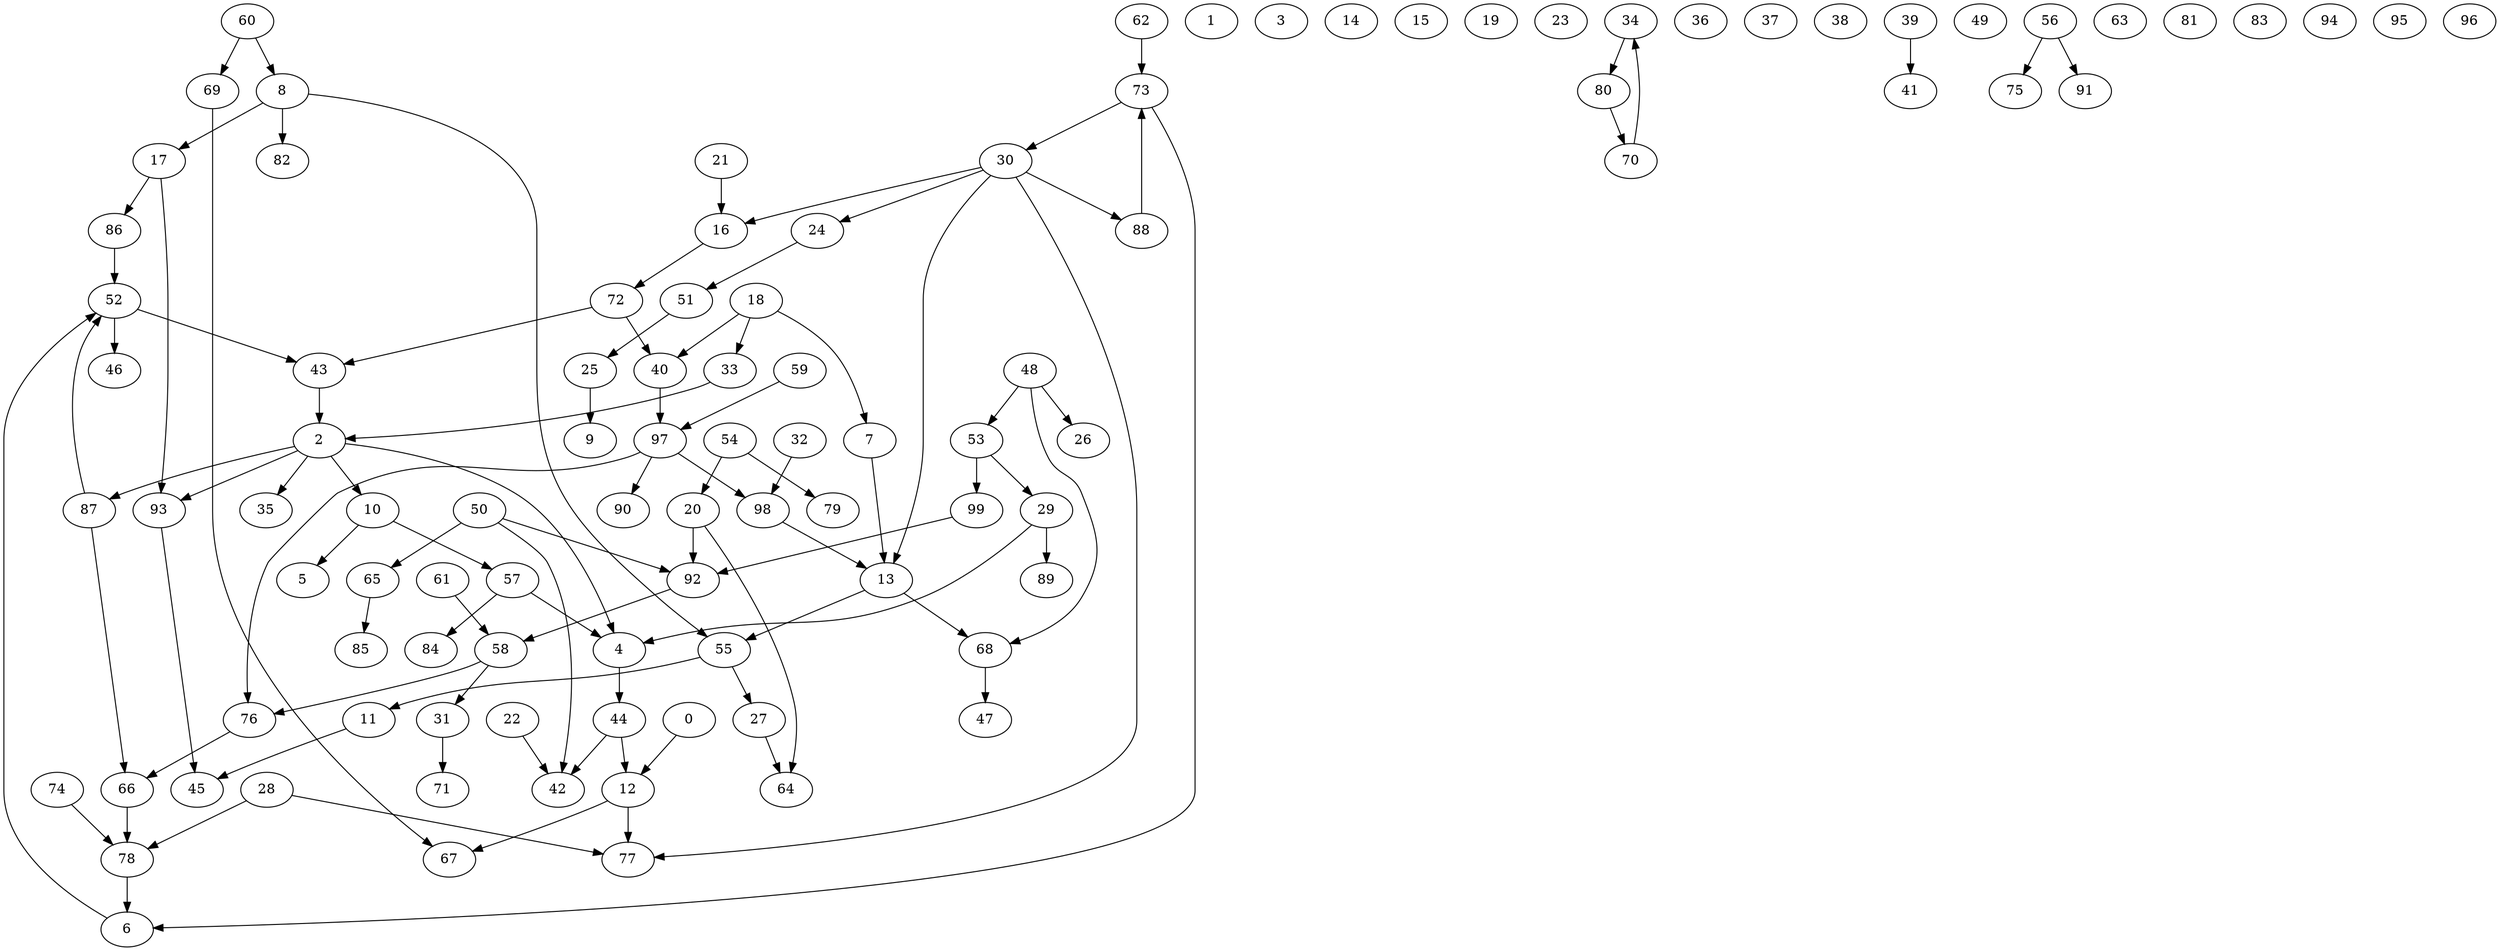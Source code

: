 digraph {
	0 [label=0]
	1 [label=1]
	2 [label=2]
	3 [label=3]
	4 [label=4]
	5 [label=5]
	6 [label=6]
	7 [label=7]
	8 [label=8]
	9 [label=9]
	10 [label=10]
	11 [label=11]
	12 [label=12]
	13 [label=13]
	14 [label=14]
	15 [label=15]
	16 [label=16]
	17 [label=17]
	18 [label=18]
	19 [label=19]
	20 [label=20]
	21 [label=21]
	22 [label=22]
	23 [label=23]
	24 [label=24]
	25 [label=25]
	26 [label=26]
	27 [label=27]
	28 [label=28]
	29 [label=29]
	30 [label=30]
	31 [label=31]
	32 [label=32]
	33 [label=33]
	34 [label=34]
	35 [label=35]
	36 [label=36]
	37 [label=37]
	38 [label=38]
	39 [label=39]
	40 [label=40]
	41 [label=41]
	42 [label=42]
	43 [label=43]
	44 [label=44]
	45 [label=45]
	46 [label=46]
	47 [label=47]
	48 [label=48]
	49 [label=49]
	50 [label=50]
	51 [label=51]
	52 [label=52]
	53 [label=53]
	54 [label=54]
	55 [label=55]
	56 [label=56]
	57 [label=57]
	58 [label=58]
	59 [label=59]
	60 [label=60]
	61 [label=61]
	62 [label=62]
	63 [label=63]
	64 [label=64]
	65 [label=65]
	66 [label=66]
	67 [label=67]
	68 [label=68]
	69 [label=69]
	70 [label=70]
	71 [label=71]
	72 [label=72]
	73 [label=73]
	74 [label=74]
	75 [label=75]
	76 [label=76]
	77 [label=77]
	78 [label=78]
	79 [label=79]
	80 [label=80]
	81 [label=81]
	82 [label=82]
	83 [label=83]
	84 [label=84]
	85 [label=85]
	86 [label=86]
	87 [label=87]
	88 [label=88]
	89 [label=89]
	90 [label=90]
	91 [label=91]
	92 [label=92]
	93 [label=93]
	94 [label=94]
	95 [label=95]
	96 [label=96]
	97 [label=97]
	98 [label=98]
	99 [label=99]
	76 -> 66
	73 -> 6
	44 -> 12
	57 -> 4
	20 -> 64
	97 -> 98
	60 -> 8
	13 -> 55
	44 -> 42
	59 -> 97
	0 -> 12
	2 -> 93
	31 -> 71
	74 -> 78
	48 -> 26
	72 -> 40
	2 -> 35
	87 -> 66
	62 -> 73
	57 -> 84
	78 -> 6
	28 -> 78
	18 -> 33
	8 -> 82
	22 -> 42
	48 -> 53
	99 -> 92
	12 -> 67
	58 -> 31
	20 -> 92
	54 -> 79
	4 -> 44
	66 -> 78
	92 -> 58
	10 -> 5
	55 -> 11
	48 -> 68
	53 -> 99
	33 -> 2
	21 -> 16
	50 -> 42
	98 -> 13
	88 -> 73
	60 -> 69
	58 -> 76
	87 -> 52
	69 -> 67
	24 -> 51
	18 -> 7
	12 -> 77
	8 -> 17
	30 -> 13
	2 -> 10
	17 -> 93
	55 -> 27
	10 -> 57
	93 -> 45
	28 -> 77
	13 -> 68
	30 -> 88
	73 -> 30
	29 -> 4
	30 -> 16
	7 -> 13
	86 -> 52
	72 -> 43
	52 -> 46
	32 -> 98
	65 -> 85
	50 -> 92
	97 -> 76
	51 -> 25
	30 -> 77
	54 -> 20
	40 -> 97
	80 -> 70
	16 -> 72
	11 -> 45
	2 -> 87
	43 -> 2
	70 -> 34
	27 -> 64
	56 -> 75
	6 -> 52
	29 -> 89
	50 -> 65
	53 -> 29
	2 -> 4
	39 -> 41
	25 -> 9
	52 -> 43
	18 -> 40
	8 -> 55
	97 -> 90
	17 -> 86
	56 -> 91
	34 -> 80
	30 -> 24
	68 -> 47
	61 -> 58
}